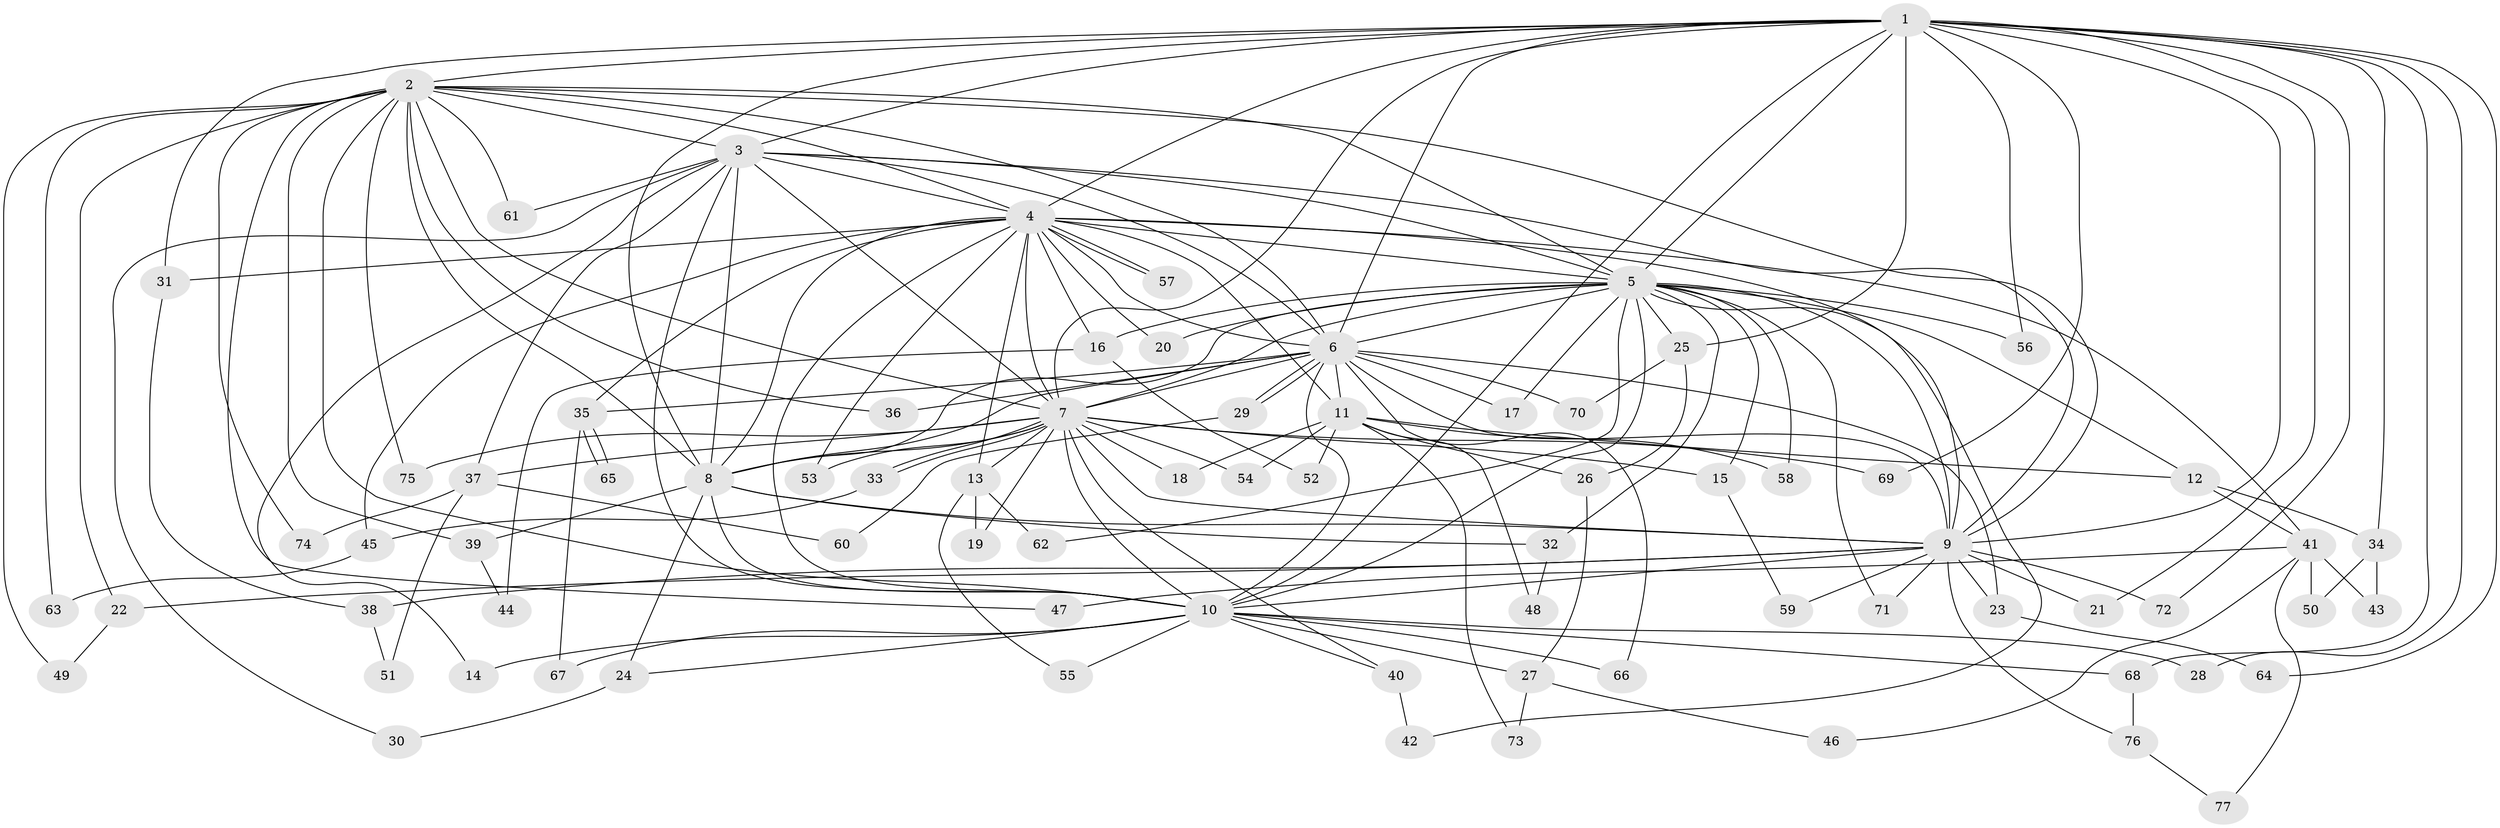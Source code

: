 // Generated by graph-tools (version 1.1) at 2025/25/03/09/25 03:25:49]
// undirected, 77 vertices, 179 edges
graph export_dot {
graph [start="1"]
  node [color=gray90,style=filled];
  1;
  2;
  3;
  4;
  5;
  6;
  7;
  8;
  9;
  10;
  11;
  12;
  13;
  14;
  15;
  16;
  17;
  18;
  19;
  20;
  21;
  22;
  23;
  24;
  25;
  26;
  27;
  28;
  29;
  30;
  31;
  32;
  33;
  34;
  35;
  36;
  37;
  38;
  39;
  40;
  41;
  42;
  43;
  44;
  45;
  46;
  47;
  48;
  49;
  50;
  51;
  52;
  53;
  54;
  55;
  56;
  57;
  58;
  59;
  60;
  61;
  62;
  63;
  64;
  65;
  66;
  67;
  68;
  69;
  70;
  71;
  72;
  73;
  74;
  75;
  76;
  77;
  1 -- 2;
  1 -- 3;
  1 -- 4;
  1 -- 5;
  1 -- 6;
  1 -- 7;
  1 -- 8;
  1 -- 9;
  1 -- 10;
  1 -- 21;
  1 -- 25;
  1 -- 28;
  1 -- 31;
  1 -- 34;
  1 -- 56;
  1 -- 64;
  1 -- 68;
  1 -- 69;
  1 -- 72;
  2 -- 3;
  2 -- 4;
  2 -- 5;
  2 -- 6;
  2 -- 7;
  2 -- 8;
  2 -- 9;
  2 -- 10;
  2 -- 22;
  2 -- 36;
  2 -- 39;
  2 -- 47;
  2 -- 49;
  2 -- 61;
  2 -- 63;
  2 -- 74;
  2 -- 75;
  3 -- 4;
  3 -- 5;
  3 -- 6;
  3 -- 7;
  3 -- 8;
  3 -- 9;
  3 -- 10;
  3 -- 14;
  3 -- 30;
  3 -- 37;
  3 -- 61;
  4 -- 5;
  4 -- 6;
  4 -- 7;
  4 -- 8;
  4 -- 9;
  4 -- 10;
  4 -- 11;
  4 -- 13;
  4 -- 16;
  4 -- 20;
  4 -- 31;
  4 -- 35;
  4 -- 41;
  4 -- 45;
  4 -- 53;
  4 -- 57;
  4 -- 57;
  5 -- 6;
  5 -- 7;
  5 -- 8;
  5 -- 9;
  5 -- 10;
  5 -- 12;
  5 -- 15;
  5 -- 16;
  5 -- 17;
  5 -- 20;
  5 -- 25;
  5 -- 32;
  5 -- 42;
  5 -- 56;
  5 -- 58;
  5 -- 62;
  5 -- 71;
  6 -- 7;
  6 -- 8;
  6 -- 9;
  6 -- 10;
  6 -- 11;
  6 -- 17;
  6 -- 23;
  6 -- 29;
  6 -- 29;
  6 -- 35;
  6 -- 36;
  6 -- 66;
  6 -- 70;
  7 -- 8;
  7 -- 9;
  7 -- 10;
  7 -- 13;
  7 -- 15;
  7 -- 18;
  7 -- 19;
  7 -- 33;
  7 -- 33;
  7 -- 37;
  7 -- 40;
  7 -- 53;
  7 -- 54;
  7 -- 69;
  7 -- 75;
  8 -- 9;
  8 -- 10;
  8 -- 24;
  8 -- 32;
  8 -- 39;
  9 -- 10;
  9 -- 21;
  9 -- 22;
  9 -- 23;
  9 -- 38;
  9 -- 59;
  9 -- 71;
  9 -- 72;
  9 -- 76;
  10 -- 14;
  10 -- 24;
  10 -- 27;
  10 -- 28;
  10 -- 40;
  10 -- 55;
  10 -- 66;
  10 -- 67;
  10 -- 68;
  11 -- 12;
  11 -- 18;
  11 -- 26;
  11 -- 48;
  11 -- 52;
  11 -- 54;
  11 -- 58;
  11 -- 73;
  12 -- 34;
  12 -- 41;
  13 -- 19;
  13 -- 55;
  13 -- 62;
  15 -- 59;
  16 -- 44;
  16 -- 52;
  22 -- 49;
  23 -- 64;
  24 -- 30;
  25 -- 26;
  25 -- 70;
  26 -- 27;
  27 -- 46;
  27 -- 73;
  29 -- 60;
  31 -- 38;
  32 -- 48;
  33 -- 45;
  34 -- 43;
  34 -- 50;
  35 -- 65;
  35 -- 65;
  35 -- 67;
  37 -- 51;
  37 -- 60;
  37 -- 74;
  38 -- 51;
  39 -- 44;
  40 -- 42;
  41 -- 43;
  41 -- 46;
  41 -- 47;
  41 -- 50;
  41 -- 77;
  45 -- 63;
  68 -- 76;
  76 -- 77;
}
